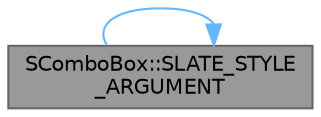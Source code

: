 digraph "SComboBox::SLATE_STYLE_ARGUMENT"
{
 // INTERACTIVE_SVG=YES
 // LATEX_PDF_SIZE
  bgcolor="transparent";
  edge [fontname=Helvetica,fontsize=10,labelfontname=Helvetica,labelfontsize=10];
  node [fontname=Helvetica,fontsize=10,shape=box,height=0.2,width=0.4];
  rankdir="LR";
  Node1 [id="Node000001",label="SComboBox::SLATE_STYLE\l_ARGUMENT",height=0.2,width=0.4,color="gray40", fillcolor="grey60", style="filled", fontcolor="black",tooltip="The visual style of the button part of the combo box (overrides ComboBoxStyle)"];
  Node1 -> Node1 [id="edge1_Node000001_Node000001",color="steelblue1",style="solid",tooltip=" "];
}
